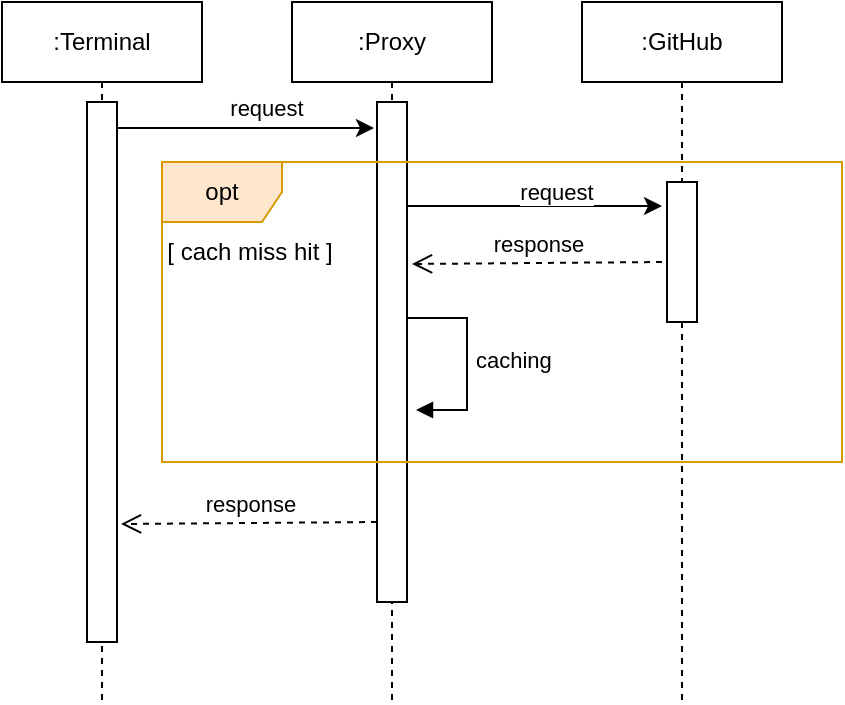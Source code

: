 <mxfile version="15.4.1" type="device"><diagram id="P6mXxXjuYwMO3SHh5RVm" name="Page-1"><mxGraphModel dx="811" dy="677" grid="1" gridSize="10" guides="1" tooltips="1" connect="1" arrows="1" fold="1" page="1" pageScale="1" pageWidth="827" pageHeight="1169" math="0" shadow="0"><root><mxCell id="0"/><mxCell id="1" parent="0"/><mxCell id="4QV_hFS7mDuvrQiGqmgY-6" value=":Terminal" style="shape=umlLifeline;perimeter=lifelinePerimeter;whiteSpace=wrap;html=1;container=1;collapsible=0;recursiveResize=0;outlineConnect=0;" vertex="1" parent="1"><mxGeometry x="220" y="70" width="100" height="350" as="geometry"/></mxCell><mxCell id="4QV_hFS7mDuvrQiGqmgY-2" value="" style="html=1;points=[];perimeter=orthogonalPerimeter;" vertex="1" parent="4QV_hFS7mDuvrQiGqmgY-6"><mxGeometry x="42.5" y="50" width="15" height="270" as="geometry"/></mxCell><mxCell id="4QV_hFS7mDuvrQiGqmgY-7" value=":Proxy" style="shape=umlLifeline;perimeter=lifelinePerimeter;whiteSpace=wrap;html=1;container=1;collapsible=0;recursiveResize=0;outlineConnect=0;" vertex="1" parent="1"><mxGeometry x="365" y="70" width="100" height="350" as="geometry"/></mxCell><mxCell id="4QV_hFS7mDuvrQiGqmgY-54" value="" style="html=1;points=[];perimeter=orthogonalPerimeter;" vertex="1" parent="4QV_hFS7mDuvrQiGqmgY-7"><mxGeometry x="42.5" y="50" width="15" height="250" as="geometry"/></mxCell><mxCell id="4QV_hFS7mDuvrQiGqmgY-83" value="caching" style="edgeStyle=orthogonalEdgeStyle;html=1;align=left;spacingLeft=2;endArrow=block;rounded=0;elbow=vertical;" edge="1" parent="4QV_hFS7mDuvrQiGqmgY-7"><mxGeometry relative="1" as="geometry"><mxPoint x="57" y="158" as="sourcePoint"/><Array as="points"><mxPoint x="87.5" y="158"/><mxPoint x="87.5" y="204"/></Array><mxPoint x="62" y="204" as="targetPoint"/></mxGeometry></mxCell><mxCell id="4QV_hFS7mDuvrQiGqmgY-87" value="response" style="html=1;verticalAlign=bottom;endArrow=open;dashed=1;endSize=8;rounded=0;elbow=vertical;" edge="1" parent="4QV_hFS7mDuvrQiGqmgY-7"><mxGeometry relative="1" as="geometry"><mxPoint x="42.5" y="260" as="sourcePoint"/><mxPoint x="-85.5" y="261" as="targetPoint"/></mxGeometry></mxCell><mxCell id="4QV_hFS7mDuvrQiGqmgY-9" value=":GitHub" style="shape=umlLifeline;perimeter=lifelinePerimeter;whiteSpace=wrap;html=1;container=1;collapsible=0;recursiveResize=0;outlineConnect=0;" vertex="1" parent="1"><mxGeometry x="510" y="70" width="100" height="350" as="geometry"/></mxCell><mxCell id="4QV_hFS7mDuvrQiGqmgY-61" value="" style="html=1;points=[];perimeter=orthogonalPerimeter;" vertex="1" parent="4QV_hFS7mDuvrQiGqmgY-9"><mxGeometry x="42.5" y="90" width="15" height="70" as="geometry"/></mxCell><mxCell id="4QV_hFS7mDuvrQiGqmgY-62" style="edgeStyle=elbowEdgeStyle;rounded=0;orthogonalLoop=1;jettySize=auto;elbow=vertical;html=1;" edge="1" parent="1"><mxGeometry relative="1" as="geometry"><mxPoint x="422.5" y="172" as="sourcePoint"/><mxPoint x="550" y="172" as="targetPoint"/></mxGeometry></mxCell><mxCell id="4QV_hFS7mDuvrQiGqmgY-72" value="request" style="edgeLabel;html=1;align=center;verticalAlign=bottom;resizable=0;points=[];labelPosition=center;verticalLabelPosition=top;" vertex="1" connectable="0" parent="4QV_hFS7mDuvrQiGqmgY-62"><mxGeometry x="0.153" y="-1" relative="1" as="geometry"><mxPoint x="1" as="offset"/></mxGeometry></mxCell><mxCell id="4QV_hFS7mDuvrQiGqmgY-74" style="edgeStyle=none;rounded=0;orthogonalLoop=1;jettySize=auto;html=1;endArrow=classic;endFill=1;" edge="1" parent="1" source="4QV_hFS7mDuvrQiGqmgY-2"><mxGeometry relative="1" as="geometry"><mxPoint x="406" y="133" as="targetPoint"/></mxGeometry></mxCell><mxCell id="4QV_hFS7mDuvrQiGqmgY-75" value="request" style="edgeLabel;html=1;align=center;verticalAlign=bottom;resizable=0;points=[];labelPosition=center;verticalLabelPosition=top;" vertex="1" connectable="0" parent="4QV_hFS7mDuvrQiGqmgY-74"><mxGeometry x="0.16" y="2" relative="1" as="geometry"><mxPoint as="offset"/></mxGeometry></mxCell><mxCell id="4QV_hFS7mDuvrQiGqmgY-86" value="response" style="html=1;verticalAlign=bottom;endArrow=open;dashed=1;endSize=8;rounded=0;elbow=vertical;" edge="1" parent="1"><mxGeometry relative="1" as="geometry"><mxPoint x="550" y="200" as="sourcePoint"/><mxPoint x="425" y="201" as="targetPoint"/></mxGeometry></mxCell><mxCell id="4QV_hFS7mDuvrQiGqmgY-97" value="[ cach miss hit ]" style="text;align=center;fontStyle=0;verticalAlign=middle;spacingLeft=3;spacingRight=3;rotatable=0;points=[[0,0.5],[1,0.5]];portConstraint=eastwest;fontColor=#000000;" vertex="1" parent="1"><mxGeometry x="304" y="181" width="80" height="26" as="geometry"/></mxCell><mxCell id="4QV_hFS7mDuvrQiGqmgY-95" value="opt" style="shape=umlFrame;whiteSpace=wrap;html=1;fillColor=#ffe6cc;strokeColor=#d79b00;" vertex="1" parent="1"><mxGeometry x="300" y="150" width="340" height="150" as="geometry"/></mxCell></root></mxGraphModel></diagram></mxfile>